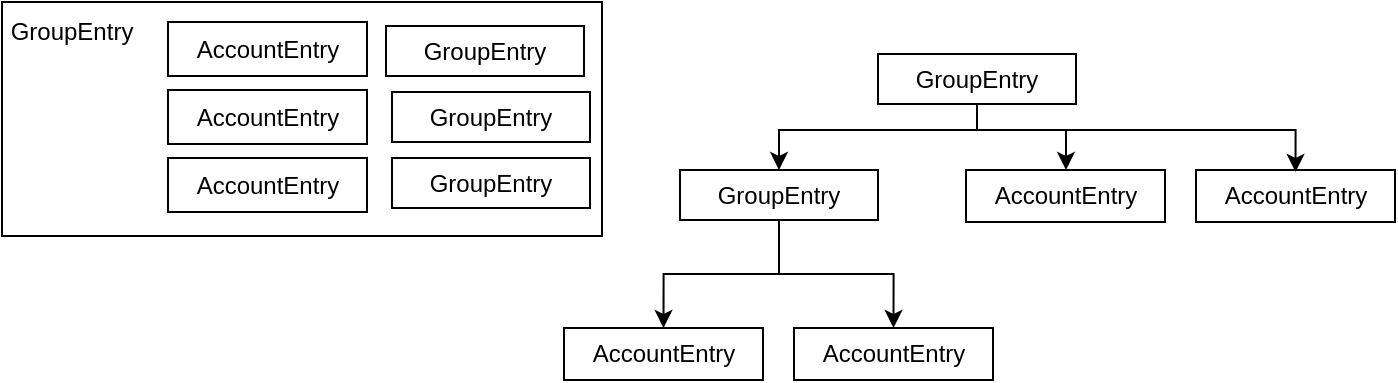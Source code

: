 <mxfile version="20.8.16" type="device"><diagram name="Page-1" id="7yurC4JLyRSnu3IGjYZU"><mxGraphModel dx="1175" dy="702" grid="0" gridSize="10" guides="1" tooltips="1" connect="1" arrows="1" fold="1" page="1" pageScale="1" pageWidth="850" pageHeight="1100" math="0" shadow="0"><root><mxCell id="0"/><mxCell id="1" parent="0"/><mxCell id="kKPX0hLF-qYuo7KLxxh3-1" value="" style="rounded=0;whiteSpace=wrap;html=1;" vertex="1" parent="1"><mxGeometry x="92" y="109" width="300" height="117" as="geometry"/></mxCell><mxCell id="kKPX0hLF-qYuo7KLxxh3-17" style="edgeStyle=orthogonalEdgeStyle;rounded=0;orthogonalLoop=1;jettySize=auto;html=1;entryX=0.5;entryY=0;entryDx=0;entryDy=0;" edge="1" parent="1" source="kKPX0hLF-qYuo7KLxxh3-2" target="kKPX0hLF-qYuo7KLxxh3-12"><mxGeometry relative="1" as="geometry"/></mxCell><mxCell id="kKPX0hLF-qYuo7KLxxh3-18" style="edgeStyle=orthogonalEdgeStyle;rounded=0;orthogonalLoop=1;jettySize=auto;html=1;entryX=0.5;entryY=0;entryDx=0;entryDy=0;" edge="1" parent="1" source="kKPX0hLF-qYuo7KLxxh3-2" target="kKPX0hLF-qYuo7KLxxh3-13"><mxGeometry relative="1" as="geometry"/></mxCell><mxCell id="kKPX0hLF-qYuo7KLxxh3-2" value="GroupEntry" style="rounded=0;whiteSpace=wrap;html=1;" vertex="1" parent="1"><mxGeometry x="431" y="193" width="99" height="25" as="geometry"/></mxCell><mxCell id="kKPX0hLF-qYuo7KLxxh3-3" value="GroupEntry" style="rounded=0;whiteSpace=wrap;html=1;" vertex="1" parent="1"><mxGeometry x="284" y="121" width="99" height="25" as="geometry"/></mxCell><mxCell id="kKPX0hLF-qYuo7KLxxh3-4" value="GroupEntry" style="rounded=0;whiteSpace=wrap;html=1;" vertex="1" parent="1"><mxGeometry x="287" y="154" width="99" height="25" as="geometry"/></mxCell><mxCell id="kKPX0hLF-qYuo7KLxxh3-5" value="AccountEntry" style="rounded=0;whiteSpace=wrap;html=1;" vertex="1" parent="1"><mxGeometry x="574" y="193" width="99.5" height="26" as="geometry"/></mxCell><mxCell id="kKPX0hLF-qYuo7KLxxh3-7" value="AccountEntry" style="rounded=0;whiteSpace=wrap;html=1;" vertex="1" parent="1"><mxGeometry x="689" y="193" width="99.5" height="26" as="geometry"/></mxCell><mxCell id="kKPX0hLF-qYuo7KLxxh3-8" value="AccountEntry" style="rounded=0;whiteSpace=wrap;html=1;" vertex="1" parent="1"><mxGeometry x="175" y="119" width="99.5" height="27" as="geometry"/></mxCell><mxCell id="kKPX0hLF-qYuo7KLxxh3-9" value="GroupEntry" style="text;html=1;strokeColor=none;fillColor=none;align=center;verticalAlign=middle;whiteSpace=wrap;rounded=0;" vertex="1" parent="1"><mxGeometry x="97" y="109" width="60" height="30" as="geometry"/></mxCell><mxCell id="kKPX0hLF-qYuo7KLxxh3-14" style="edgeStyle=orthogonalEdgeStyle;rounded=0;orthogonalLoop=1;jettySize=auto;html=1;entryX=0.5;entryY=0;entryDx=0;entryDy=0;" edge="1" parent="1" source="kKPX0hLF-qYuo7KLxxh3-11" target="kKPX0hLF-qYuo7KLxxh3-2"><mxGeometry relative="1" as="geometry"><Array as="points"><mxPoint x="580" y="173"/><mxPoint x="481" y="173"/></Array></mxGeometry></mxCell><mxCell id="kKPX0hLF-qYuo7KLxxh3-15" style="edgeStyle=orthogonalEdgeStyle;rounded=0;orthogonalLoop=1;jettySize=auto;html=1;" edge="1" parent="1" source="kKPX0hLF-qYuo7KLxxh3-11" target="kKPX0hLF-qYuo7KLxxh3-5"><mxGeometry relative="1" as="geometry"><Array as="points"><mxPoint x="580" y="173"/><mxPoint x="624" y="173"/></Array></mxGeometry></mxCell><mxCell id="kKPX0hLF-qYuo7KLxxh3-16" style="edgeStyle=orthogonalEdgeStyle;rounded=0;orthogonalLoop=1;jettySize=auto;html=1;entryX=0.5;entryY=0;entryDx=0;entryDy=0;" edge="1" parent="1"><mxGeometry relative="1" as="geometry"><mxPoint x="579.5" y="161" as="sourcePoint"/><mxPoint x="738.75" y="194" as="targetPoint"/><Array as="points"><mxPoint x="580" y="173"/><mxPoint x="739" y="173"/></Array></mxGeometry></mxCell><mxCell id="kKPX0hLF-qYuo7KLxxh3-11" value="GroupEntry" style="rounded=0;whiteSpace=wrap;html=1;" vertex="1" parent="1"><mxGeometry x="530" y="135" width="99" height="25" as="geometry"/></mxCell><mxCell id="kKPX0hLF-qYuo7KLxxh3-12" value="AccountEntry" style="rounded=0;whiteSpace=wrap;html=1;" vertex="1" parent="1"><mxGeometry x="373" y="272" width="99.5" height="26" as="geometry"/></mxCell><mxCell id="kKPX0hLF-qYuo7KLxxh3-13" value="AccountEntry" style="rounded=0;whiteSpace=wrap;html=1;" vertex="1" parent="1"><mxGeometry x="488" y="272" width="99.5" height="26" as="geometry"/></mxCell><mxCell id="kKPX0hLF-qYuo7KLxxh3-19" value="GroupEntry" style="rounded=0;whiteSpace=wrap;html=1;" vertex="1" parent="1"><mxGeometry x="287" y="187" width="99" height="25" as="geometry"/></mxCell><mxCell id="kKPX0hLF-qYuo7KLxxh3-20" value="AccountEntry" style="rounded=0;whiteSpace=wrap;html=1;" vertex="1" parent="1"><mxGeometry x="175" y="153" width="99.5" height="27" as="geometry"/></mxCell><mxCell id="kKPX0hLF-qYuo7KLxxh3-21" value="AccountEntry" style="rounded=0;whiteSpace=wrap;html=1;" vertex="1" parent="1"><mxGeometry x="175" y="187" width="99.5" height="27" as="geometry"/></mxCell></root></mxGraphModel></diagram></mxfile>